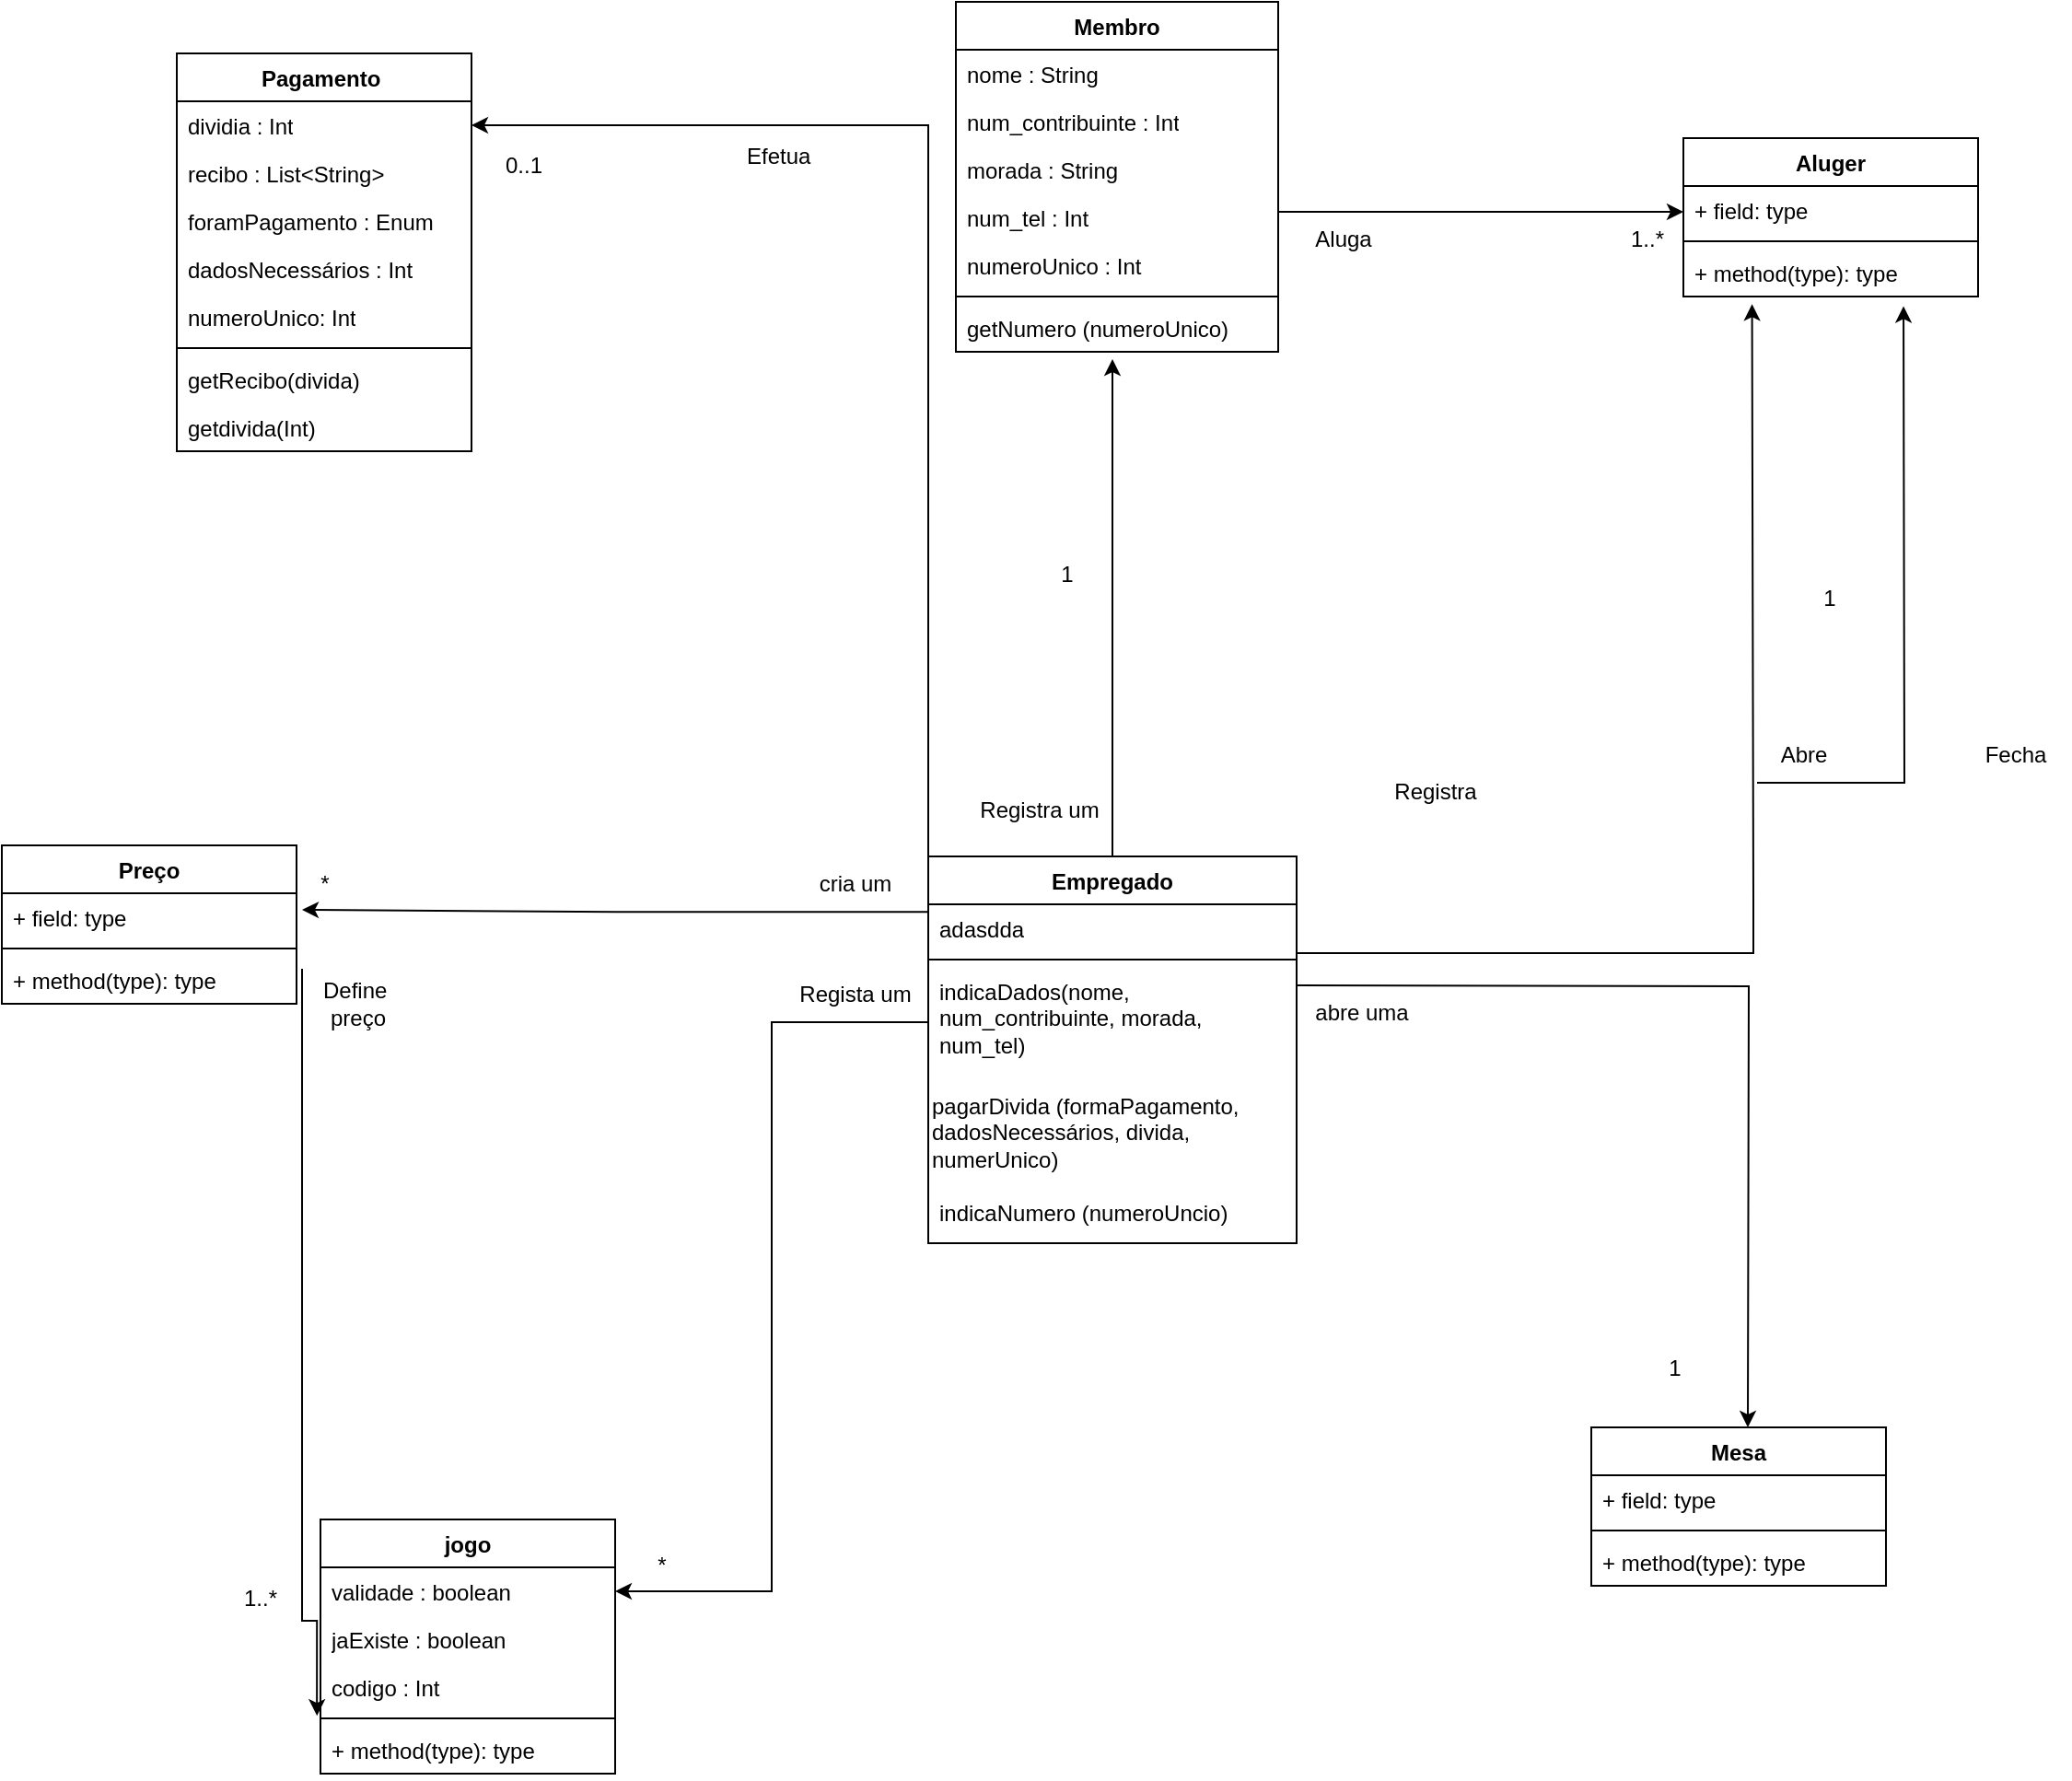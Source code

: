 <mxfile version="21.3.2" type="github">
  <diagram name="Page-1" id="_L67ddvZvXwmkECS7nM3">
    <mxGraphModel dx="2474" dy="2028" grid="1" gridSize="10" guides="1" tooltips="1" connect="1" arrows="1" fold="1" page="1" pageScale="1" pageWidth="827" pageHeight="1169" math="0" shadow="0">
      <root>
        <mxCell id="0" />
        <mxCell id="1" parent="0" />
        <mxCell id="TSCu7ZLfSbZ5aurc6JTW-8" style="edgeStyle=orthogonalEdgeStyle;rounded=0;orthogonalLoop=1;jettySize=auto;html=1;exitX=0.5;exitY=0;exitDx=0;exitDy=0;" edge="1" parent="1" source="TSCu7ZLfSbZ5aurc6JTW-92">
          <mxGeometry relative="1" as="geometry">
            <mxPoint x="10" y="-270" as="targetPoint" />
            <mxPoint x="10" y="-10" as="sourcePoint" />
          </mxGeometry>
        </mxCell>
        <mxCell id="TSCu7ZLfSbZ5aurc6JTW-9" style="edgeStyle=orthogonalEdgeStyle;rounded=0;orthogonalLoop=1;jettySize=auto;html=1;entryX=1;entryY=0.5;entryDx=0;entryDy=0;exitX=0;exitY=0.5;exitDx=0;exitDy=0;" edge="1" parent="1" source="TSCu7ZLfSbZ5aurc6JTW-95" target="TSCu7ZLfSbZ5aurc6JTW-109">
          <mxGeometry relative="1" as="geometry">
            <mxPoint x="-90" y="140" as="sourcePoint" />
            <mxPoint x="-260" y="350" as="targetPoint" />
          </mxGeometry>
        </mxCell>
        <mxCell id="TSCu7ZLfSbZ5aurc6JTW-10" style="edgeStyle=orthogonalEdgeStyle;rounded=0;orthogonalLoop=1;jettySize=auto;html=1;exitX=1;exitY=0.25;exitDx=0;exitDy=0;entryX=0.233;entryY=1.159;entryDx=0;entryDy=0;entryPerimeter=0;" edge="1" parent="1" source="TSCu7ZLfSbZ5aurc6JTW-92" target="TSCu7ZLfSbZ5aurc6JTW-103">
          <mxGeometry relative="1" as="geometry">
            <mxPoint x="110" y="-10" as="sourcePoint" />
            <mxPoint x="357.5" y="-155" as="targetPoint" />
            <Array as="points">
              <mxPoint x="358" y="22" />
              <mxPoint x="358" y="-40" />
            </Array>
          </mxGeometry>
        </mxCell>
        <mxCell id="TSCu7ZLfSbZ5aurc6JTW-41" style="edgeStyle=orthogonalEdgeStyle;rounded=0;orthogonalLoop=1;jettySize=auto;html=1;entryX=-0.012;entryY=-0.209;entryDx=0;entryDy=0;entryPerimeter=0;" edge="1" parent="1" target="TSCu7ZLfSbZ5aurc6JTW-111">
          <mxGeometry relative="1" as="geometry">
            <mxPoint x="-430" y="61" as="sourcePoint" />
            <mxPoint x="-390" y="350" as="targetPoint" />
            <Array as="points">
              <mxPoint x="-430" y="415" />
            </Array>
          </mxGeometry>
        </mxCell>
        <mxCell id="TSCu7ZLfSbZ5aurc6JTW-56" value="Aluga" style="text;html=1;align=center;verticalAlign=middle;resizable=0;points=[];autosize=1;strokeColor=none;fillColor=none;" vertex="1" parent="1">
          <mxGeometry x="110" y="-350" width="50" height="30" as="geometry" />
        </mxCell>
        <mxCell id="TSCu7ZLfSbZ5aurc6JTW-57" value="cria um" style="text;html=1;align=center;verticalAlign=middle;resizable=0;points=[];autosize=1;strokeColor=none;fillColor=none;" vertex="1" parent="1">
          <mxGeometry x="-160" width="60" height="30" as="geometry" />
        </mxCell>
        <mxCell id="TSCu7ZLfSbZ5aurc6JTW-58" style="edgeStyle=orthogonalEdgeStyle;rounded=0;orthogonalLoop=1;jettySize=auto;html=1;exitX=-0.002;exitY=0.159;exitDx=0;exitDy=0;exitPerimeter=0;" edge="1" parent="1" source="TSCu7ZLfSbZ5aurc6JTW-93">
          <mxGeometry relative="1" as="geometry">
            <mxPoint x="-94.2" y="29.02" as="sourcePoint" />
            <mxPoint x="-430" y="29" as="targetPoint" />
          </mxGeometry>
        </mxCell>
        <mxCell id="TSCu7ZLfSbZ5aurc6JTW-59" value="Registra um" style="text;html=1;align=center;verticalAlign=middle;resizable=0;points=[];autosize=1;strokeColor=none;fillColor=none;" vertex="1" parent="1">
          <mxGeometry x="-75" y="-40" width="90" height="30" as="geometry" />
        </mxCell>
        <mxCell id="TSCu7ZLfSbZ5aurc6JTW-60" style="edgeStyle=orthogonalEdgeStyle;rounded=0;orthogonalLoop=1;jettySize=auto;html=1;entryX=0;entryY=0.25;entryDx=0;entryDy=0;" edge="1" parent="1">
          <mxGeometry relative="1" as="geometry">
            <mxPoint x="100" y="-350" as="sourcePoint" />
            <mxPoint x="320" y="-350" as="targetPoint" />
          </mxGeometry>
        </mxCell>
        <mxCell id="TSCu7ZLfSbZ5aurc6JTW-62" style="edgeStyle=orthogonalEdgeStyle;rounded=0;orthogonalLoop=1;jettySize=auto;html=1;entryX=0.5;entryY=0;entryDx=0;entryDy=0;" edge="1" parent="1">
          <mxGeometry relative="1" as="geometry">
            <mxPoint x="110" y="70" as="sourcePoint" />
            <mxPoint x="355" y="310" as="targetPoint" />
          </mxGeometry>
        </mxCell>
        <mxCell id="TSCu7ZLfSbZ5aurc6JTW-63" value="abre uma" style="text;html=1;align=center;verticalAlign=middle;resizable=0;points=[];autosize=1;strokeColor=none;fillColor=none;" vertex="1" parent="1">
          <mxGeometry x="110" y="70" width="70" height="30" as="geometry" />
        </mxCell>
        <mxCell id="TSCu7ZLfSbZ5aurc6JTW-64" value="Define&amp;nbsp;&lt;br&gt;preço" style="text;html=1;align=center;verticalAlign=middle;resizable=0;points=[];autosize=1;strokeColor=none;fillColor=none;" vertex="1" parent="1">
          <mxGeometry x="-430" y="60" width="60" height="40" as="geometry" />
        </mxCell>
        <mxCell id="TSCu7ZLfSbZ5aurc6JTW-65" value="Registra" style="text;html=1;align=center;verticalAlign=middle;resizable=0;points=[];autosize=1;strokeColor=none;fillColor=none;" vertex="1" parent="1">
          <mxGeometry x="150" y="-50" width="70" height="30" as="geometry" />
        </mxCell>
        <mxCell id="TSCu7ZLfSbZ5aurc6JTW-66" value="" style="edgeStyle=none;orthogonalLoop=1;jettySize=auto;html=1;rounded=0;entryX=0.747;entryY=1.201;entryDx=0;entryDy=0;entryPerimeter=0;" edge="1" parent="1" target="TSCu7ZLfSbZ5aurc6JTW-103">
          <mxGeometry width="100" relative="1" as="geometry">
            <mxPoint x="360" y="-40" as="sourcePoint" />
            <mxPoint x="440" y="-150" as="targetPoint" />
            <Array as="points">
              <mxPoint x="440" y="-40" />
            </Array>
          </mxGeometry>
        </mxCell>
        <mxCell id="TSCu7ZLfSbZ5aurc6JTW-67" value="Abre" style="text;html=1;align=center;verticalAlign=middle;resizable=0;points=[];autosize=1;strokeColor=none;fillColor=none;" vertex="1" parent="1">
          <mxGeometry x="360" y="-70" width="50" height="30" as="geometry" />
        </mxCell>
        <mxCell id="TSCu7ZLfSbZ5aurc6JTW-68" value="Fecha" style="text;html=1;align=center;verticalAlign=middle;resizable=0;points=[];autosize=1;strokeColor=none;fillColor=none;" vertex="1" parent="1">
          <mxGeometry x="470" y="-70" width="60" height="30" as="geometry" />
        </mxCell>
        <mxCell id="TSCu7ZLfSbZ5aurc6JTW-69" style="edgeStyle=orthogonalEdgeStyle;rounded=0;orthogonalLoop=1;jettySize=auto;html=1;entryX=1;entryY=0.5;entryDx=0;entryDy=0;exitX=0;exitY=0;exitDx=0;exitDy=0;" edge="1" parent="1" source="TSCu7ZLfSbZ5aurc6JTW-92" target="TSCu7ZLfSbZ5aurc6JTW-97">
          <mxGeometry relative="1" as="geometry">
            <mxPoint x="-90" y="-10" as="sourcePoint" />
            <mxPoint x="-340" y="-295" as="targetPoint" />
          </mxGeometry>
        </mxCell>
        <mxCell id="TSCu7ZLfSbZ5aurc6JTW-70" value="Efetua&amp;nbsp;" style="text;html=1;align=center;verticalAlign=middle;resizable=0;points=[];autosize=1;strokeColor=none;fillColor=none;" vertex="1" parent="1">
          <mxGeometry x="-200" y="-395" width="60" height="30" as="geometry" />
        </mxCell>
        <mxCell id="TSCu7ZLfSbZ5aurc6JTW-71" value="0..1" style="text;html=1;align=center;verticalAlign=middle;resizable=0;points=[];autosize=1;strokeColor=none;fillColor=none;" vertex="1" parent="1">
          <mxGeometry x="-330" y="-390" width="40" height="30" as="geometry" />
        </mxCell>
        <mxCell id="TSCu7ZLfSbZ5aurc6JTW-72" value="*" style="text;html=1;align=center;verticalAlign=middle;resizable=0;points=[];autosize=1;strokeColor=none;fillColor=none;" vertex="1" parent="1">
          <mxGeometry x="-433" width="30" height="30" as="geometry" />
        </mxCell>
        <mxCell id="TSCu7ZLfSbZ5aurc6JTW-73" value="1..*" style="text;html=1;align=center;verticalAlign=middle;resizable=0;points=[];autosize=1;strokeColor=none;fillColor=none;" vertex="1" parent="1">
          <mxGeometry x="-473" y="388" width="40" height="30" as="geometry" />
        </mxCell>
        <mxCell id="TSCu7ZLfSbZ5aurc6JTW-74" value="*" style="text;html=1;align=center;verticalAlign=middle;resizable=0;points=[];autosize=1;strokeColor=none;fillColor=none;" vertex="1" parent="1">
          <mxGeometry x="-250" y="370" width="30" height="30" as="geometry" />
        </mxCell>
        <mxCell id="TSCu7ZLfSbZ5aurc6JTW-75" value="&lt;br&gt;1" style="text;html=1;align=center;verticalAlign=middle;resizable=0;points=[];autosize=1;strokeColor=none;fillColor=none;" vertex="1" parent="1">
          <mxGeometry x="300" y="250" width="30" height="40" as="geometry" />
        </mxCell>
        <mxCell id="TSCu7ZLfSbZ5aurc6JTW-76" value="1" style="text;html=1;align=center;verticalAlign=middle;resizable=0;points=[];autosize=1;strokeColor=none;fillColor=none;" vertex="1" parent="1">
          <mxGeometry x="384" y="-155" width="30" height="30" as="geometry" />
        </mxCell>
        <mxCell id="TSCu7ZLfSbZ5aurc6JTW-77" value="1" style="text;html=1;align=center;verticalAlign=middle;resizable=0;points=[];autosize=1;strokeColor=none;fillColor=none;" vertex="1" parent="1">
          <mxGeometry x="-30" y="-168" width="30" height="30" as="geometry" />
        </mxCell>
        <mxCell id="TSCu7ZLfSbZ5aurc6JTW-78" value="1..*" style="text;html=1;align=center;verticalAlign=middle;resizable=0;points=[];autosize=1;strokeColor=none;fillColor=none;" vertex="1" parent="1">
          <mxGeometry x="280" y="-350" width="40" height="30" as="geometry" />
        </mxCell>
        <mxCell id="TSCu7ZLfSbZ5aurc6JTW-85" value="Membro" style="swimlane;fontStyle=1;align=center;verticalAlign=top;childLayout=stackLayout;horizontal=1;startSize=26;horizontalStack=0;resizeParent=1;resizeParentMax=0;resizeLast=0;collapsible=1;marginBottom=0;whiteSpace=wrap;html=1;" vertex="1" parent="1">
          <mxGeometry x="-75" y="-464" width="175" height="190" as="geometry" />
        </mxCell>
        <mxCell id="TSCu7ZLfSbZ5aurc6JTW-89" value="nome : String&amp;nbsp;&lt;br&gt;" style="text;strokeColor=none;fillColor=none;align=left;verticalAlign=top;spacingLeft=4;spacingRight=4;overflow=hidden;rotatable=0;points=[[0,0.5],[1,0.5]];portConstraint=eastwest;whiteSpace=wrap;html=1;" vertex="1" parent="TSCu7ZLfSbZ5aurc6JTW-85">
          <mxGeometry y="26" width="175" height="26" as="geometry" />
        </mxCell>
        <mxCell id="TSCu7ZLfSbZ5aurc6JTW-86" value="num_contribuinte : Int" style="text;strokeColor=none;fillColor=none;align=left;verticalAlign=top;spacingLeft=4;spacingRight=4;overflow=hidden;rotatable=0;points=[[0,0.5],[1,0.5]];portConstraint=eastwest;whiteSpace=wrap;html=1;" vertex="1" parent="TSCu7ZLfSbZ5aurc6JTW-85">
          <mxGeometry y="52" width="175" height="26" as="geometry" />
        </mxCell>
        <mxCell id="TSCu7ZLfSbZ5aurc6JTW-90" value="morada : String" style="text;strokeColor=none;fillColor=none;align=left;verticalAlign=top;spacingLeft=4;spacingRight=4;overflow=hidden;rotatable=0;points=[[0,0.5],[1,0.5]];portConstraint=eastwest;whiteSpace=wrap;html=1;" vertex="1" parent="TSCu7ZLfSbZ5aurc6JTW-85">
          <mxGeometry y="78" width="175" height="26" as="geometry" />
        </mxCell>
        <mxCell id="TSCu7ZLfSbZ5aurc6JTW-91" value="num_tel : Int" style="text;strokeColor=none;fillColor=none;align=left;verticalAlign=top;spacingLeft=4;spacingRight=4;overflow=hidden;rotatable=0;points=[[0,0.5],[1,0.5]];portConstraint=eastwest;whiteSpace=wrap;html=1;" vertex="1" parent="TSCu7ZLfSbZ5aurc6JTW-85">
          <mxGeometry y="104" width="175" height="26" as="geometry" />
        </mxCell>
        <mxCell id="TSCu7ZLfSbZ5aurc6JTW-120" value="numeroUnico : Int" style="text;strokeColor=none;fillColor=none;align=left;verticalAlign=top;spacingLeft=4;spacingRight=4;overflow=hidden;rotatable=0;points=[[0,0.5],[1,0.5]];portConstraint=eastwest;whiteSpace=wrap;html=1;" vertex="1" parent="TSCu7ZLfSbZ5aurc6JTW-85">
          <mxGeometry y="130" width="175" height="26" as="geometry" />
        </mxCell>
        <mxCell id="TSCu7ZLfSbZ5aurc6JTW-87" value="" style="line;strokeWidth=1;fillColor=none;align=left;verticalAlign=middle;spacingTop=-1;spacingLeft=3;spacingRight=3;rotatable=0;labelPosition=right;points=[];portConstraint=eastwest;strokeColor=inherit;" vertex="1" parent="TSCu7ZLfSbZ5aurc6JTW-85">
          <mxGeometry y="156" width="175" height="8" as="geometry" />
        </mxCell>
        <mxCell id="TSCu7ZLfSbZ5aurc6JTW-88" value="getNumero (numeroUnico)" style="text;strokeColor=none;fillColor=none;align=left;verticalAlign=top;spacingLeft=4;spacingRight=4;overflow=hidden;rotatable=0;points=[[0,0.5],[1,0.5]];portConstraint=eastwest;whiteSpace=wrap;html=1;" vertex="1" parent="TSCu7ZLfSbZ5aurc6JTW-85">
          <mxGeometry y="164" width="175" height="26" as="geometry" />
        </mxCell>
        <mxCell id="TSCu7ZLfSbZ5aurc6JTW-92" value="Empregado" style="swimlane;fontStyle=1;align=center;verticalAlign=top;childLayout=stackLayout;horizontal=1;startSize=26;horizontalStack=0;resizeParent=1;resizeParentMax=0;resizeLast=0;collapsible=1;marginBottom=0;whiteSpace=wrap;html=1;" vertex="1" parent="1">
          <mxGeometry x="-90" width="200" height="210" as="geometry" />
        </mxCell>
        <mxCell id="TSCu7ZLfSbZ5aurc6JTW-93" value="adasdda&lt;br&gt;" style="text;strokeColor=none;fillColor=none;align=left;verticalAlign=top;spacingLeft=4;spacingRight=4;overflow=hidden;rotatable=0;points=[[0,0.5],[1,0.5]];portConstraint=eastwest;whiteSpace=wrap;html=1;" vertex="1" parent="TSCu7ZLfSbZ5aurc6JTW-92">
          <mxGeometry y="26" width="200" height="26" as="geometry" />
        </mxCell>
        <mxCell id="TSCu7ZLfSbZ5aurc6JTW-94" value="" style="line;strokeWidth=1;fillColor=none;align=left;verticalAlign=middle;spacingTop=-1;spacingLeft=3;spacingRight=3;rotatable=0;labelPosition=right;points=[];portConstraint=eastwest;strokeColor=inherit;" vertex="1" parent="TSCu7ZLfSbZ5aurc6JTW-92">
          <mxGeometry y="52" width="200" height="8" as="geometry" />
        </mxCell>
        <mxCell id="TSCu7ZLfSbZ5aurc6JTW-95" value="indicaDados(nome,&lt;br style=&quot;text-align: center;&quot;&gt;&lt;span style=&quot;text-align: center;&quot;&gt;num_contribuinte, morada, num_tel)&amp;nbsp;&amp;nbsp;&lt;/span&gt;" style="text;strokeColor=none;fillColor=none;align=left;verticalAlign=top;spacingLeft=4;spacingRight=4;overflow=hidden;rotatable=0;points=[[0,0.5],[1,0.5]];portConstraint=eastwest;whiteSpace=wrap;html=1;" vertex="1" parent="TSCu7ZLfSbZ5aurc6JTW-92">
          <mxGeometry y="60" width="200" height="60" as="geometry" />
        </mxCell>
        <mxCell id="TSCu7ZLfSbZ5aurc6JTW-124" value="pagarDivida (formaPagamento, &lt;br&gt;dadosNecessários, divida, &lt;br&gt;numerUnico)" style="text;html=1;align=left;verticalAlign=middle;resizable=0;points=[];autosize=1;strokeColor=none;fillColor=none;" vertex="1" parent="TSCu7ZLfSbZ5aurc6JTW-92">
          <mxGeometry y="120" width="200" height="60" as="geometry" />
        </mxCell>
        <mxCell id="TSCu7ZLfSbZ5aurc6JTW-121" value="indicaNumero (numeroUncio)" style="text;strokeColor=none;fillColor=none;align=left;verticalAlign=top;spacingLeft=4;spacingRight=4;overflow=hidden;rotatable=0;points=[[0,0.5],[1,0.5]];portConstraint=eastwest;whiteSpace=wrap;html=1;" vertex="1" parent="TSCu7ZLfSbZ5aurc6JTW-92">
          <mxGeometry y="180" width="200" height="30" as="geometry" />
        </mxCell>
        <mxCell id="TSCu7ZLfSbZ5aurc6JTW-96" value="Pagamento&amp;nbsp;" style="swimlane;fontStyle=1;align=center;verticalAlign=top;childLayout=stackLayout;horizontal=1;startSize=26;horizontalStack=0;resizeParent=1;resizeParentMax=0;resizeLast=0;collapsible=1;marginBottom=0;whiteSpace=wrap;html=1;" vertex="1" parent="1">
          <mxGeometry x="-498" y="-436" width="160" height="216" as="geometry" />
        </mxCell>
        <mxCell id="TSCu7ZLfSbZ5aurc6JTW-97" value="dividia : Int" style="text;strokeColor=none;fillColor=none;align=left;verticalAlign=top;spacingLeft=4;spacingRight=4;overflow=hidden;rotatable=0;points=[[0,0.5],[1,0.5]];portConstraint=eastwest;whiteSpace=wrap;html=1;" vertex="1" parent="TSCu7ZLfSbZ5aurc6JTW-96">
          <mxGeometry y="26" width="160" height="26" as="geometry" />
        </mxCell>
        <mxCell id="TSCu7ZLfSbZ5aurc6JTW-116" value="recibo : List&amp;lt;String&amp;gt;" style="text;strokeColor=none;fillColor=none;align=left;verticalAlign=top;spacingLeft=4;spacingRight=4;overflow=hidden;rotatable=0;points=[[0,0.5],[1,0.5]];portConstraint=eastwest;whiteSpace=wrap;html=1;" vertex="1" parent="TSCu7ZLfSbZ5aurc6JTW-96">
          <mxGeometry y="52" width="160" height="26" as="geometry" />
        </mxCell>
        <mxCell id="TSCu7ZLfSbZ5aurc6JTW-125" value="foramPagamento : Enum" style="text;strokeColor=none;fillColor=none;align=left;verticalAlign=top;spacingLeft=4;spacingRight=4;overflow=hidden;rotatable=0;points=[[0,0.5],[1,0.5]];portConstraint=eastwest;whiteSpace=wrap;html=1;" vertex="1" parent="TSCu7ZLfSbZ5aurc6JTW-96">
          <mxGeometry y="78" width="160" height="26" as="geometry" />
        </mxCell>
        <mxCell id="TSCu7ZLfSbZ5aurc6JTW-126" value="dadosNecessários : Int" style="text;strokeColor=none;fillColor=none;align=left;verticalAlign=top;spacingLeft=4;spacingRight=4;overflow=hidden;rotatable=0;points=[[0,0.5],[1,0.5]];portConstraint=eastwest;whiteSpace=wrap;html=1;" vertex="1" parent="TSCu7ZLfSbZ5aurc6JTW-96">
          <mxGeometry y="104" width="160" height="26" as="geometry" />
        </mxCell>
        <mxCell id="TSCu7ZLfSbZ5aurc6JTW-127" value="numeroUnico: Int" style="text;strokeColor=none;fillColor=none;align=left;verticalAlign=top;spacingLeft=4;spacingRight=4;overflow=hidden;rotatable=0;points=[[0,0.5],[1,0.5]];portConstraint=eastwest;whiteSpace=wrap;html=1;" vertex="1" parent="TSCu7ZLfSbZ5aurc6JTW-96">
          <mxGeometry y="130" width="160" height="26" as="geometry" />
        </mxCell>
        <mxCell id="TSCu7ZLfSbZ5aurc6JTW-98" value="" style="line;strokeWidth=1;fillColor=none;align=left;verticalAlign=middle;spacingTop=-1;spacingLeft=3;spacingRight=3;rotatable=0;labelPosition=right;points=[];portConstraint=eastwest;strokeColor=inherit;" vertex="1" parent="TSCu7ZLfSbZ5aurc6JTW-96">
          <mxGeometry y="156" width="160" height="8" as="geometry" />
        </mxCell>
        <mxCell id="TSCu7ZLfSbZ5aurc6JTW-99" value="getRecibo(divida)" style="text;strokeColor=none;fillColor=none;align=left;verticalAlign=top;spacingLeft=4;spacingRight=4;overflow=hidden;rotatable=0;points=[[0,0.5],[1,0.5]];portConstraint=eastwest;whiteSpace=wrap;html=1;" vertex="1" parent="TSCu7ZLfSbZ5aurc6JTW-96">
          <mxGeometry y="164" width="160" height="26" as="geometry" />
        </mxCell>
        <mxCell id="TSCu7ZLfSbZ5aurc6JTW-128" value="getdivida(Int)" style="text;strokeColor=none;fillColor=none;align=left;verticalAlign=top;spacingLeft=4;spacingRight=4;overflow=hidden;rotatable=0;points=[[0,0.5],[1,0.5]];portConstraint=eastwest;whiteSpace=wrap;html=1;" vertex="1" parent="TSCu7ZLfSbZ5aurc6JTW-96">
          <mxGeometry y="190" width="160" height="26" as="geometry" />
        </mxCell>
        <mxCell id="TSCu7ZLfSbZ5aurc6JTW-100" value="Aluger" style="swimlane;fontStyle=1;align=center;verticalAlign=top;childLayout=stackLayout;horizontal=1;startSize=26;horizontalStack=0;resizeParent=1;resizeParentMax=0;resizeLast=0;collapsible=1;marginBottom=0;whiteSpace=wrap;html=1;" vertex="1" parent="1">
          <mxGeometry x="320" y="-390" width="160" height="86" as="geometry" />
        </mxCell>
        <mxCell id="TSCu7ZLfSbZ5aurc6JTW-101" value="+ field: type" style="text;strokeColor=none;fillColor=none;align=left;verticalAlign=top;spacingLeft=4;spacingRight=4;overflow=hidden;rotatable=0;points=[[0,0.5],[1,0.5]];portConstraint=eastwest;whiteSpace=wrap;html=1;" vertex="1" parent="TSCu7ZLfSbZ5aurc6JTW-100">
          <mxGeometry y="26" width="160" height="26" as="geometry" />
        </mxCell>
        <mxCell id="TSCu7ZLfSbZ5aurc6JTW-102" value="" style="line;strokeWidth=1;fillColor=none;align=left;verticalAlign=middle;spacingTop=-1;spacingLeft=3;spacingRight=3;rotatable=0;labelPosition=right;points=[];portConstraint=eastwest;strokeColor=inherit;" vertex="1" parent="TSCu7ZLfSbZ5aurc6JTW-100">
          <mxGeometry y="52" width="160" height="8" as="geometry" />
        </mxCell>
        <mxCell id="TSCu7ZLfSbZ5aurc6JTW-103" value="+ method(type): type" style="text;strokeColor=none;fillColor=none;align=left;verticalAlign=top;spacingLeft=4;spacingRight=4;overflow=hidden;rotatable=0;points=[[0,0.5],[1,0.5]];portConstraint=eastwest;whiteSpace=wrap;html=1;" vertex="1" parent="TSCu7ZLfSbZ5aurc6JTW-100">
          <mxGeometry y="60" width="160" height="26" as="geometry" />
        </mxCell>
        <mxCell id="TSCu7ZLfSbZ5aurc6JTW-104" value="Preço" style="swimlane;fontStyle=1;align=center;verticalAlign=top;childLayout=stackLayout;horizontal=1;startSize=26;horizontalStack=0;resizeParent=1;resizeParentMax=0;resizeLast=0;collapsible=1;marginBottom=0;whiteSpace=wrap;html=1;" vertex="1" parent="1">
          <mxGeometry x="-593" y="-6" width="160" height="86" as="geometry" />
        </mxCell>
        <mxCell id="TSCu7ZLfSbZ5aurc6JTW-105" value="+ field: type" style="text;strokeColor=none;fillColor=none;align=left;verticalAlign=top;spacingLeft=4;spacingRight=4;overflow=hidden;rotatable=0;points=[[0,0.5],[1,0.5]];portConstraint=eastwest;whiteSpace=wrap;html=1;" vertex="1" parent="TSCu7ZLfSbZ5aurc6JTW-104">
          <mxGeometry y="26" width="160" height="26" as="geometry" />
        </mxCell>
        <mxCell id="TSCu7ZLfSbZ5aurc6JTW-106" value="" style="line;strokeWidth=1;fillColor=none;align=left;verticalAlign=middle;spacingTop=-1;spacingLeft=3;spacingRight=3;rotatable=0;labelPosition=right;points=[];portConstraint=eastwest;strokeColor=inherit;" vertex="1" parent="TSCu7ZLfSbZ5aurc6JTW-104">
          <mxGeometry y="52" width="160" height="8" as="geometry" />
        </mxCell>
        <mxCell id="TSCu7ZLfSbZ5aurc6JTW-107" value="+ method(type): type" style="text;strokeColor=none;fillColor=none;align=left;verticalAlign=top;spacingLeft=4;spacingRight=4;overflow=hidden;rotatable=0;points=[[0,0.5],[1,0.5]];portConstraint=eastwest;whiteSpace=wrap;html=1;" vertex="1" parent="TSCu7ZLfSbZ5aurc6JTW-104">
          <mxGeometry y="60" width="160" height="26" as="geometry" />
        </mxCell>
        <mxCell id="TSCu7ZLfSbZ5aurc6JTW-108" value="jogo" style="swimlane;fontStyle=1;align=center;verticalAlign=top;childLayout=stackLayout;horizontal=1;startSize=26;horizontalStack=0;resizeParent=1;resizeParentMax=0;resizeLast=0;collapsible=1;marginBottom=0;whiteSpace=wrap;html=1;" vertex="1" parent="1">
          <mxGeometry x="-420" y="360" width="160" height="138" as="geometry" />
        </mxCell>
        <mxCell id="TSCu7ZLfSbZ5aurc6JTW-109" value="validade : boolean" style="text;strokeColor=none;fillColor=none;align=left;verticalAlign=top;spacingLeft=4;spacingRight=4;overflow=hidden;rotatable=0;points=[[0,0.5],[1,0.5]];portConstraint=eastwest;whiteSpace=wrap;html=1;" vertex="1" parent="TSCu7ZLfSbZ5aurc6JTW-108">
          <mxGeometry y="26" width="160" height="26" as="geometry" />
        </mxCell>
        <mxCell id="TSCu7ZLfSbZ5aurc6JTW-129" value="jaExiste : boolean" style="text;strokeColor=none;fillColor=none;align=left;verticalAlign=top;spacingLeft=4;spacingRight=4;overflow=hidden;rotatable=0;points=[[0,0.5],[1,0.5]];portConstraint=eastwest;whiteSpace=wrap;html=1;" vertex="1" parent="TSCu7ZLfSbZ5aurc6JTW-108">
          <mxGeometry y="52" width="160" height="26" as="geometry" />
        </mxCell>
        <mxCell id="TSCu7ZLfSbZ5aurc6JTW-130" value="codigo : Int" style="text;strokeColor=none;fillColor=none;align=left;verticalAlign=top;spacingLeft=4;spacingRight=4;overflow=hidden;rotatable=0;points=[[0,0.5],[1,0.5]];portConstraint=eastwest;whiteSpace=wrap;html=1;" vertex="1" parent="TSCu7ZLfSbZ5aurc6JTW-108">
          <mxGeometry y="78" width="160" height="26" as="geometry" />
        </mxCell>
        <mxCell id="TSCu7ZLfSbZ5aurc6JTW-110" value="" style="line;strokeWidth=1;fillColor=none;align=left;verticalAlign=middle;spacingTop=-1;spacingLeft=3;spacingRight=3;rotatable=0;labelPosition=right;points=[];portConstraint=eastwest;strokeColor=inherit;" vertex="1" parent="TSCu7ZLfSbZ5aurc6JTW-108">
          <mxGeometry y="104" width="160" height="8" as="geometry" />
        </mxCell>
        <mxCell id="TSCu7ZLfSbZ5aurc6JTW-111" value="+ method(type): type" style="text;strokeColor=none;fillColor=none;align=left;verticalAlign=top;spacingLeft=4;spacingRight=4;overflow=hidden;rotatable=0;points=[[0,0.5],[1,0.5]];portConstraint=eastwest;whiteSpace=wrap;html=1;" vertex="1" parent="TSCu7ZLfSbZ5aurc6JTW-108">
          <mxGeometry y="112" width="160" height="26" as="geometry" />
        </mxCell>
        <mxCell id="TSCu7ZLfSbZ5aurc6JTW-112" value="Mesa" style="swimlane;fontStyle=1;align=center;verticalAlign=top;childLayout=stackLayout;horizontal=1;startSize=26;horizontalStack=0;resizeParent=1;resizeParentMax=0;resizeLast=0;collapsible=1;marginBottom=0;whiteSpace=wrap;html=1;" vertex="1" parent="1">
          <mxGeometry x="270" y="310" width="160" height="86" as="geometry" />
        </mxCell>
        <mxCell id="TSCu7ZLfSbZ5aurc6JTW-113" value="+ field: type" style="text;strokeColor=none;fillColor=none;align=left;verticalAlign=top;spacingLeft=4;spacingRight=4;overflow=hidden;rotatable=0;points=[[0,0.5],[1,0.5]];portConstraint=eastwest;whiteSpace=wrap;html=1;" vertex="1" parent="TSCu7ZLfSbZ5aurc6JTW-112">
          <mxGeometry y="26" width="160" height="26" as="geometry" />
        </mxCell>
        <mxCell id="TSCu7ZLfSbZ5aurc6JTW-114" value="" style="line;strokeWidth=1;fillColor=none;align=left;verticalAlign=middle;spacingTop=-1;spacingLeft=3;spacingRight=3;rotatable=0;labelPosition=right;points=[];portConstraint=eastwest;strokeColor=inherit;" vertex="1" parent="TSCu7ZLfSbZ5aurc6JTW-112">
          <mxGeometry y="52" width="160" height="8" as="geometry" />
        </mxCell>
        <mxCell id="TSCu7ZLfSbZ5aurc6JTW-115" value="+ method(type): type" style="text;strokeColor=none;fillColor=none;align=left;verticalAlign=top;spacingLeft=4;spacingRight=4;overflow=hidden;rotatable=0;points=[[0,0.5],[1,0.5]];portConstraint=eastwest;whiteSpace=wrap;html=1;" vertex="1" parent="TSCu7ZLfSbZ5aurc6JTW-112">
          <mxGeometry y="60" width="160" height="26" as="geometry" />
        </mxCell>
        <mxCell id="TSCu7ZLfSbZ5aurc6JTW-118" value="Regista um" style="text;html=1;align=center;verticalAlign=middle;resizable=0;points=[];autosize=1;strokeColor=none;fillColor=none;" vertex="1" parent="1">
          <mxGeometry x="-170" y="60" width="80" height="30" as="geometry" />
        </mxCell>
      </root>
    </mxGraphModel>
  </diagram>
</mxfile>

